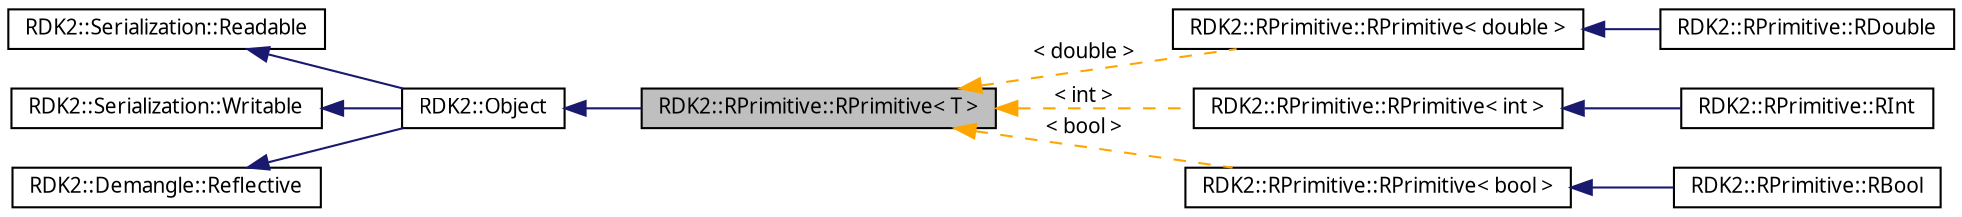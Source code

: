 digraph G
{
  edge [fontname="FreeSans.ttf",fontsize=10,labelfontname="FreeSans.ttf",labelfontsize=10];
  node [fontname="FreeSans.ttf",fontsize=10,shape=record];
  rankdir=LR;
  Node1 [label="RDK2::RPrimitive::RPrimitive\< T \>",height=0.2,width=0.4,color="black", fillcolor="grey75", style="filled" fontcolor="black"];
  Node2 -> Node1 [dir=back,color="midnightblue",fontsize=10,style="solid",fontname="FreeSans.ttf"];
  Node2 [label="RDK2::Object",height=0.2,width=0.4,color="black", fillcolor="white", style="filled",URL="$class_r_d_k2_1_1_object.html"];
  Node3 -> Node2 [dir=back,color="midnightblue",fontsize=10,style="solid",fontname="FreeSans.ttf"];
  Node3 [label="RDK2::Serialization::Readable",height=0.2,width=0.4,color="black", fillcolor="white", style="filled",URL="$class_r_d_k2_1_1_serialization_1_1_readable.html",tooltip="A Readable object is one that implements a deserialization procedure."];
  Node4 -> Node2 [dir=back,color="midnightblue",fontsize=10,style="solid",fontname="FreeSans.ttf"];
  Node4 [label="RDK2::Serialization::Writable",height=0.2,width=0.4,color="black", fillcolor="white", style="filled",URL="$class_r_d_k2_1_1_serialization_1_1_writable.html"];
  Node5 -> Node2 [dir=back,color="midnightblue",fontsize=10,style="solid",fontname="FreeSans.ttf"];
  Node5 [label="RDK2::Demangle::Reflective",height=0.2,width=0.4,color="black", fillcolor="white", style="filled",URL="$struct_r_d_k2_1_1_demangle_1_1_reflective.html"];
  Node1 -> Node6 [dir=back,color="orange",fontsize=10,style="dashed",label="\< double \>",fontname="FreeSans.ttf"];
  Node6 [label="RDK2::RPrimitive::RPrimitive\< double \>",height=0.2,width=0.4,color="black", fillcolor="white", style="filled",URL="$struct_r_d_k2_1_1_r_primitive_1_1_r_primitive.html"];
  Node6 -> Node7 [dir=back,color="midnightblue",fontsize=10,style="solid",fontname="FreeSans.ttf"];
  Node7 [label="RDK2::RPrimitive::RDouble",height=0.2,width=0.4,color="black", fillcolor="white", style="filled",URL="$struct_r_d_k2_1_1_r_primitive_1_1_r_double.html"];
  Node1 -> Node8 [dir=back,color="orange",fontsize=10,style="dashed",label="\< int \>",fontname="FreeSans.ttf"];
  Node8 [label="RDK2::RPrimitive::RPrimitive\< int \>",height=0.2,width=0.4,color="black", fillcolor="white", style="filled",URL="$struct_r_d_k2_1_1_r_primitive_1_1_r_primitive.html"];
  Node8 -> Node9 [dir=back,color="midnightblue",fontsize=10,style="solid",fontname="FreeSans.ttf"];
  Node9 [label="RDK2::RPrimitive::RInt",height=0.2,width=0.4,color="black", fillcolor="white", style="filled",URL="$struct_r_d_k2_1_1_r_primitive_1_1_r_int.html"];
  Node1 -> Node10 [dir=back,color="orange",fontsize=10,style="dashed",label="\< bool \>",fontname="FreeSans.ttf"];
  Node10 [label="RDK2::RPrimitive::RPrimitive\< bool \>",height=0.2,width=0.4,color="black", fillcolor="white", style="filled",URL="$struct_r_d_k2_1_1_r_primitive_1_1_r_primitive.html"];
  Node10 -> Node11 [dir=back,color="midnightblue",fontsize=10,style="solid",fontname="FreeSans.ttf"];
  Node11 [label="RDK2::RPrimitive::RBool",height=0.2,width=0.4,color="black", fillcolor="white", style="filled",URL="$struct_r_d_k2_1_1_r_primitive_1_1_r_bool.html"];
}
